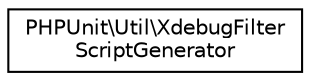 digraph "Graphical Class Hierarchy"
{
  edge [fontname="Helvetica",fontsize="10",labelfontname="Helvetica",labelfontsize="10"];
  node [fontname="Helvetica",fontsize="10",shape=record];
  rankdir="LR";
  Node0 [label="PHPUnit\\Util\\XdebugFilter\lScriptGenerator",height=0.2,width=0.4,color="black", fillcolor="white", style="filled",URL="$classPHPUnit_1_1Util_1_1XdebugFilterScriptGenerator.html"];
}
